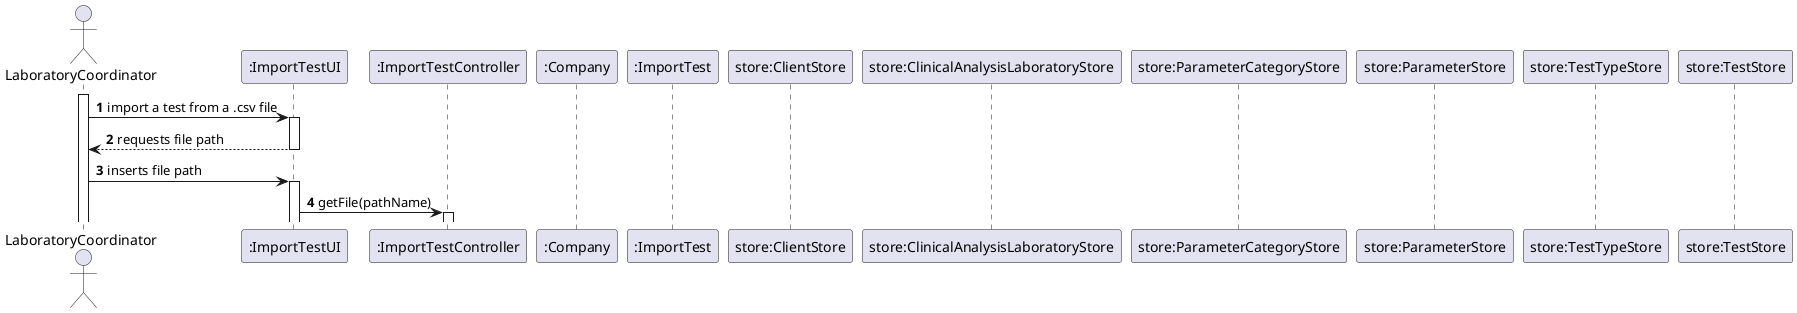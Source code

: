 @startuml
autonumber

actor "LaboratoryCoordinator" as labC
activate labC

participant ":ImportTestUI" as ImportTestUI
participant ":ImportTestController" as ImportTestController
participant ":Company" as Company
participant ":ImportTest" as ImportTest
participant "store:ClientStore" as ClientStore
participant "store:ClinicalAnalysisLaboratoryStore" as CALStore
participant "store:ParameterCategoryStore" as ParameterCategoryStore
participant "store:ParameterStore" as ParameterStore
participant "store:TestTypeStore" as TestTypeStore
participant "store:TestStore" as TestStore


labC -> ImportTestUI : import a test from a .csv file
activate ImportTestUI

ImportTestUI --> labC : requests file path
deactivate ImportTestUI

labC -> ImportTestUI : inserts file path
activate ImportTestUI

ImportTestUI -> ImportTestController : getFile(pathName)
activate ImportTestController


@enduml